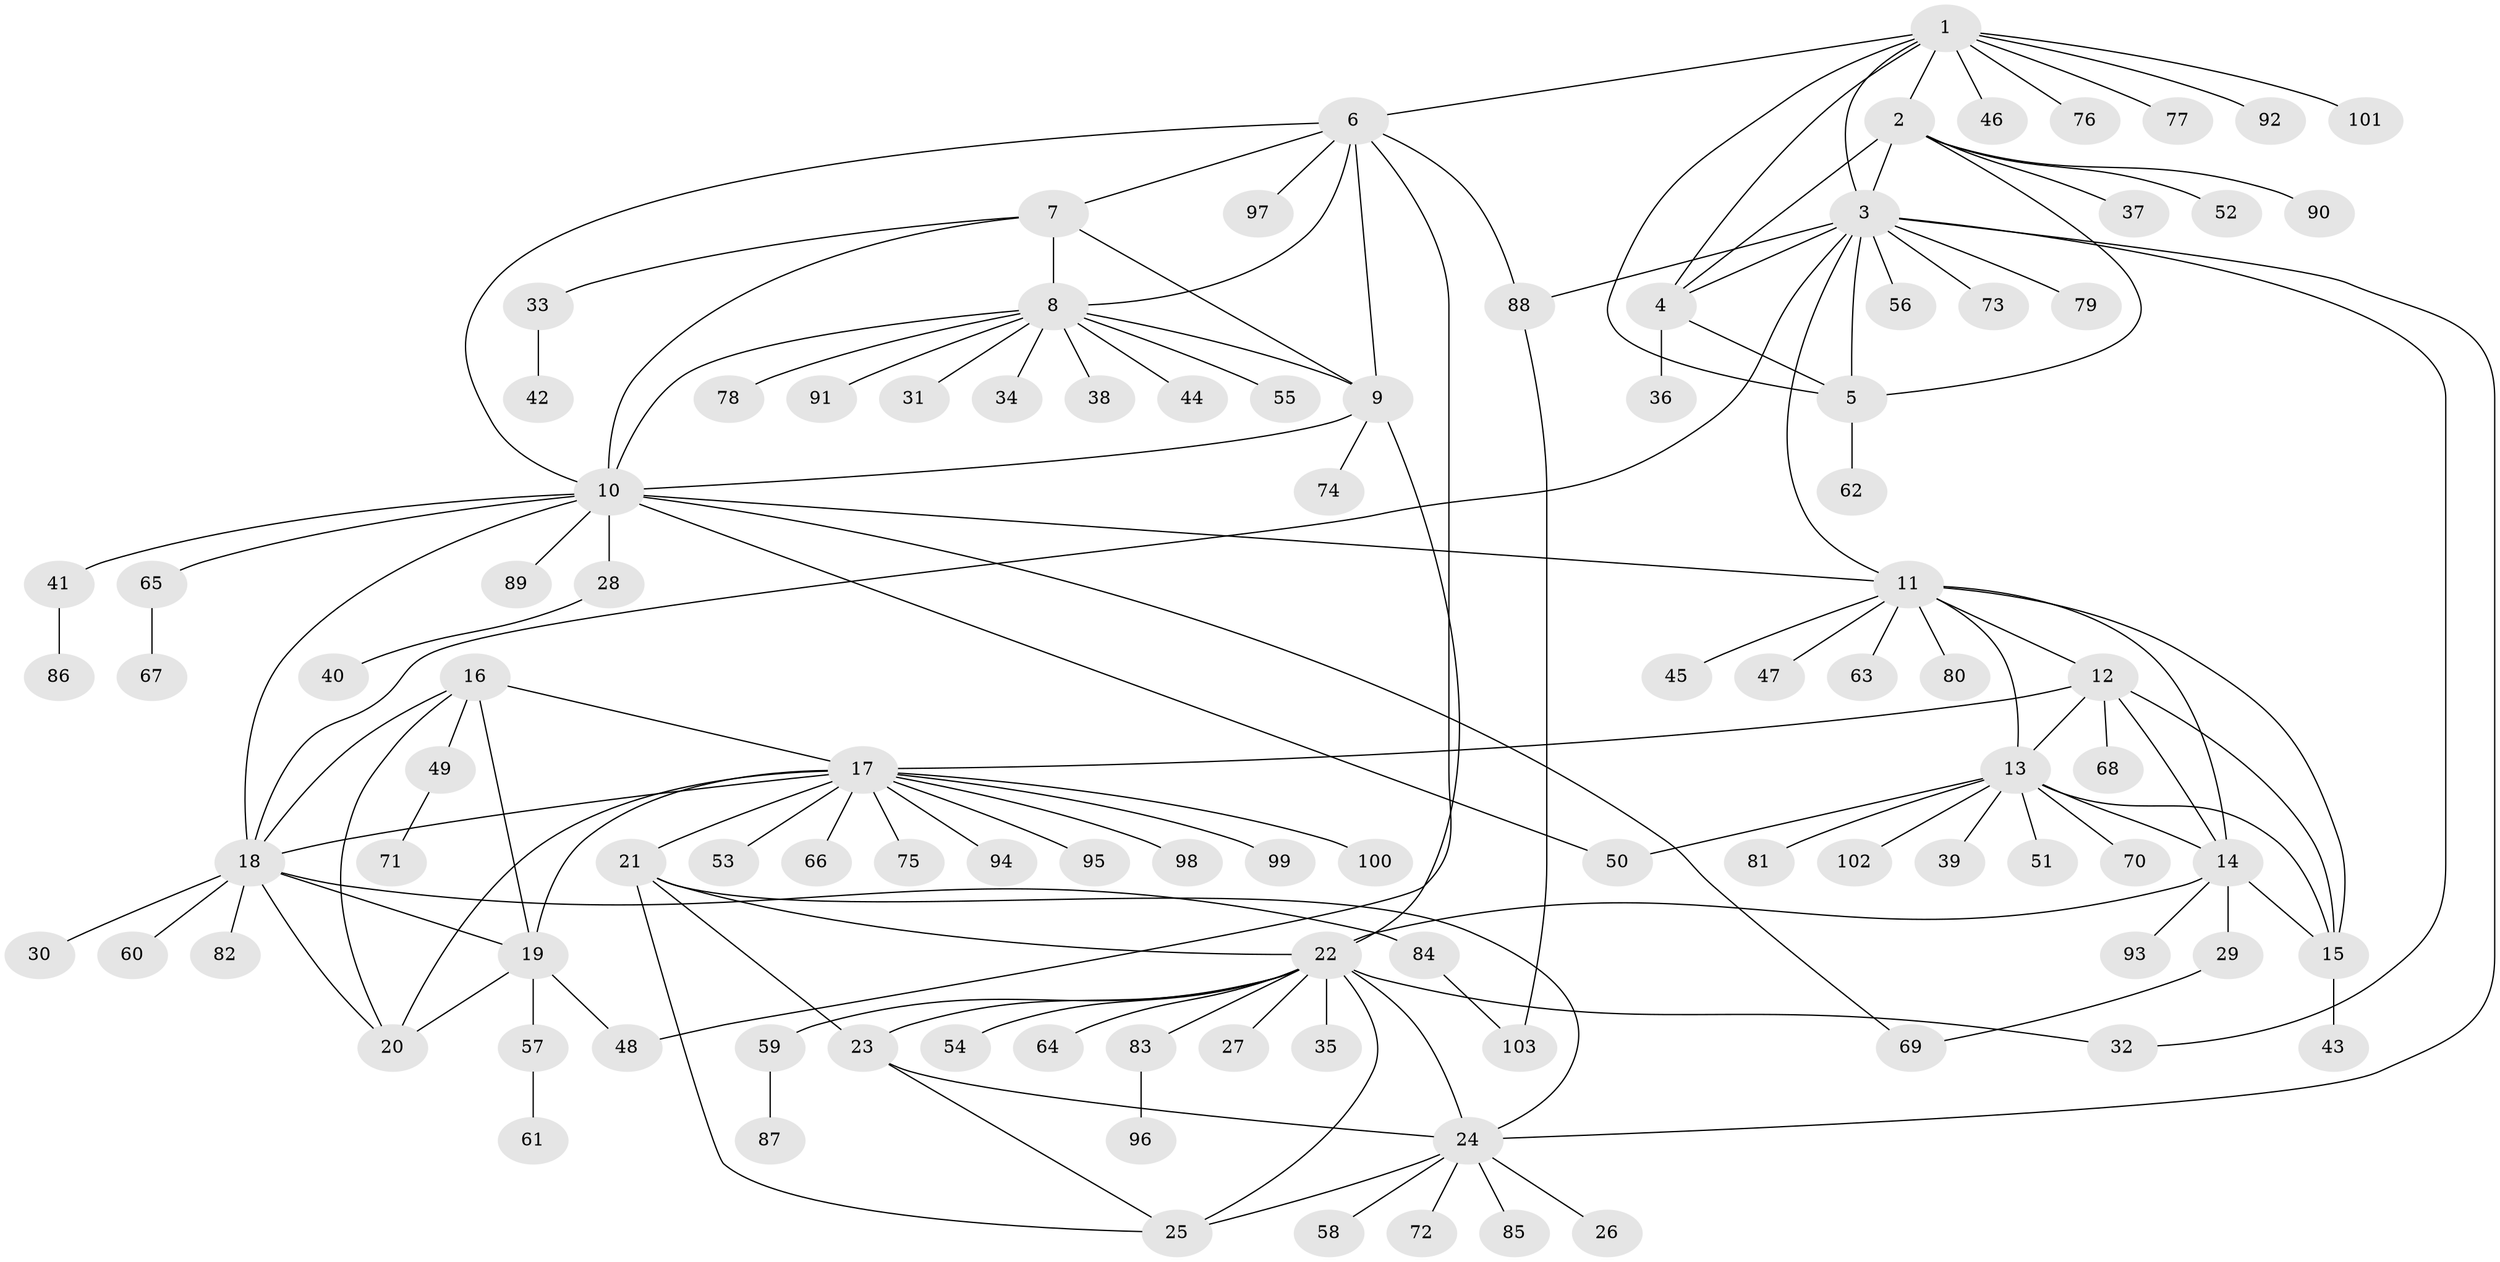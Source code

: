 // coarse degree distribution, {6: 0.046511627906976744, 5: 0.16279069767441862, 10: 0.023255813953488372, 4: 0.11627906976744186, 7: 0.06976744186046512, 11: 0.023255813953488372, 9: 0.023255813953488372, 3: 0.046511627906976744, 2: 0.06976744186046512, 1: 0.4186046511627907}
// Generated by graph-tools (version 1.1) at 2025/52/03/04/25 22:52:36]
// undirected, 103 vertices, 144 edges
graph export_dot {
  node [color=gray90,style=filled];
  1;
  2;
  3;
  4;
  5;
  6;
  7;
  8;
  9;
  10;
  11;
  12;
  13;
  14;
  15;
  16;
  17;
  18;
  19;
  20;
  21;
  22;
  23;
  24;
  25;
  26;
  27;
  28;
  29;
  30;
  31;
  32;
  33;
  34;
  35;
  36;
  37;
  38;
  39;
  40;
  41;
  42;
  43;
  44;
  45;
  46;
  47;
  48;
  49;
  50;
  51;
  52;
  53;
  54;
  55;
  56;
  57;
  58;
  59;
  60;
  61;
  62;
  63;
  64;
  65;
  66;
  67;
  68;
  69;
  70;
  71;
  72;
  73;
  74;
  75;
  76;
  77;
  78;
  79;
  80;
  81;
  82;
  83;
  84;
  85;
  86;
  87;
  88;
  89;
  90;
  91;
  92;
  93;
  94;
  95;
  96;
  97;
  98;
  99;
  100;
  101;
  102;
  103;
  1 -- 2;
  1 -- 3;
  1 -- 4;
  1 -- 5;
  1 -- 6;
  1 -- 46;
  1 -- 76;
  1 -- 77;
  1 -- 92;
  1 -- 101;
  2 -- 3;
  2 -- 4;
  2 -- 5;
  2 -- 37;
  2 -- 52;
  2 -- 90;
  3 -- 4;
  3 -- 5;
  3 -- 11;
  3 -- 18;
  3 -- 24;
  3 -- 32;
  3 -- 56;
  3 -- 73;
  3 -- 79;
  3 -- 88;
  4 -- 5;
  4 -- 36;
  5 -- 62;
  6 -- 7;
  6 -- 8;
  6 -- 9;
  6 -- 10;
  6 -- 48;
  6 -- 88;
  6 -- 97;
  7 -- 8;
  7 -- 9;
  7 -- 10;
  7 -- 33;
  8 -- 9;
  8 -- 10;
  8 -- 31;
  8 -- 34;
  8 -- 38;
  8 -- 44;
  8 -- 55;
  8 -- 78;
  8 -- 91;
  9 -- 10;
  9 -- 22;
  9 -- 74;
  10 -- 11;
  10 -- 18;
  10 -- 28;
  10 -- 41;
  10 -- 50;
  10 -- 65;
  10 -- 69;
  10 -- 89;
  11 -- 12;
  11 -- 13;
  11 -- 14;
  11 -- 15;
  11 -- 45;
  11 -- 47;
  11 -- 63;
  11 -- 80;
  12 -- 13;
  12 -- 14;
  12 -- 15;
  12 -- 17;
  12 -- 68;
  13 -- 14;
  13 -- 15;
  13 -- 39;
  13 -- 50;
  13 -- 51;
  13 -- 70;
  13 -- 81;
  13 -- 102;
  14 -- 15;
  14 -- 22;
  14 -- 29;
  14 -- 93;
  15 -- 43;
  16 -- 17;
  16 -- 18;
  16 -- 19;
  16 -- 20;
  16 -- 49;
  17 -- 18;
  17 -- 19;
  17 -- 20;
  17 -- 21;
  17 -- 53;
  17 -- 66;
  17 -- 75;
  17 -- 94;
  17 -- 95;
  17 -- 98;
  17 -- 99;
  17 -- 100;
  18 -- 19;
  18 -- 20;
  18 -- 30;
  18 -- 60;
  18 -- 82;
  18 -- 84;
  19 -- 20;
  19 -- 48;
  19 -- 57;
  21 -- 22;
  21 -- 23;
  21 -- 24;
  21 -- 25;
  22 -- 23;
  22 -- 24;
  22 -- 25;
  22 -- 27;
  22 -- 32;
  22 -- 35;
  22 -- 54;
  22 -- 59;
  22 -- 64;
  22 -- 83;
  23 -- 24;
  23 -- 25;
  24 -- 25;
  24 -- 26;
  24 -- 58;
  24 -- 72;
  24 -- 85;
  28 -- 40;
  29 -- 69;
  33 -- 42;
  41 -- 86;
  49 -- 71;
  57 -- 61;
  59 -- 87;
  65 -- 67;
  83 -- 96;
  84 -- 103;
  88 -- 103;
}
